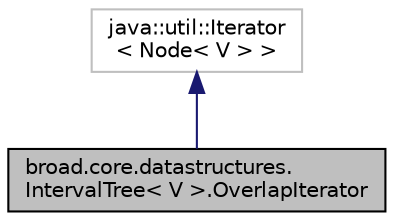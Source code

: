 digraph "broad.core.datastructures.IntervalTree&lt; V &gt;.OverlapIterator"
{
  edge [fontname="Helvetica",fontsize="10",labelfontname="Helvetica",labelfontsize="10"];
  node [fontname="Helvetica",fontsize="10",shape=record];
  Node1 [label="broad.core.datastructures.\lIntervalTree\< V \>.OverlapIterator",height=0.2,width=0.4,color="black", fillcolor="grey75", style="filled" fontcolor="black"];
  Node2 -> Node1 [dir="back",color="midnightblue",fontsize="10",style="solid",fontname="Helvetica"];
  Node2 [label="java::util::Iterator\l\< Node\< V \> \>",height=0.2,width=0.4,color="grey75", fillcolor="white", style="filled"];
}
